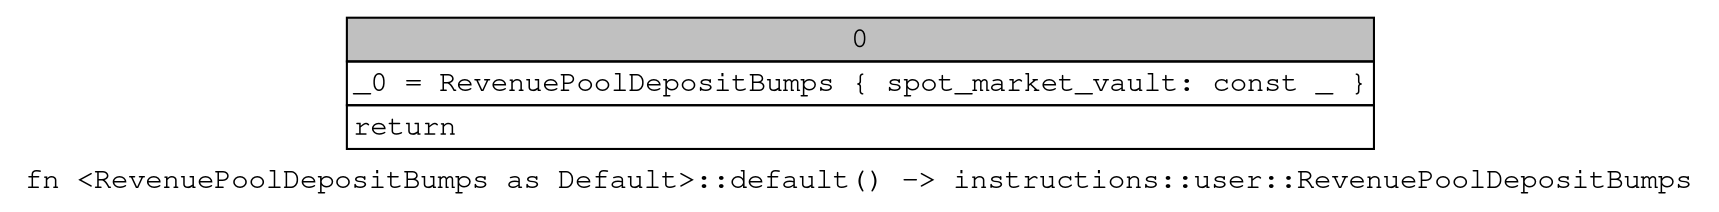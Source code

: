 digraph Mir_0_12653 {
    graph [fontname="Courier, monospace"];
    node [fontname="Courier, monospace"];
    edge [fontname="Courier, monospace"];
    label=<fn &lt;RevenuePoolDepositBumps as Default&gt;::default() -&gt; instructions::user::RevenuePoolDepositBumps<br align="left"/>>;
    bb0__0_12653 [shape="none", label=<<table border="0" cellborder="1" cellspacing="0"><tr><td bgcolor="gray" align="center" colspan="1">0</td></tr><tr><td align="left" balign="left">_0 = RevenuePoolDepositBumps { spot_market_vault: const _ }<br/></td></tr><tr><td align="left">return</td></tr></table>>];
}
